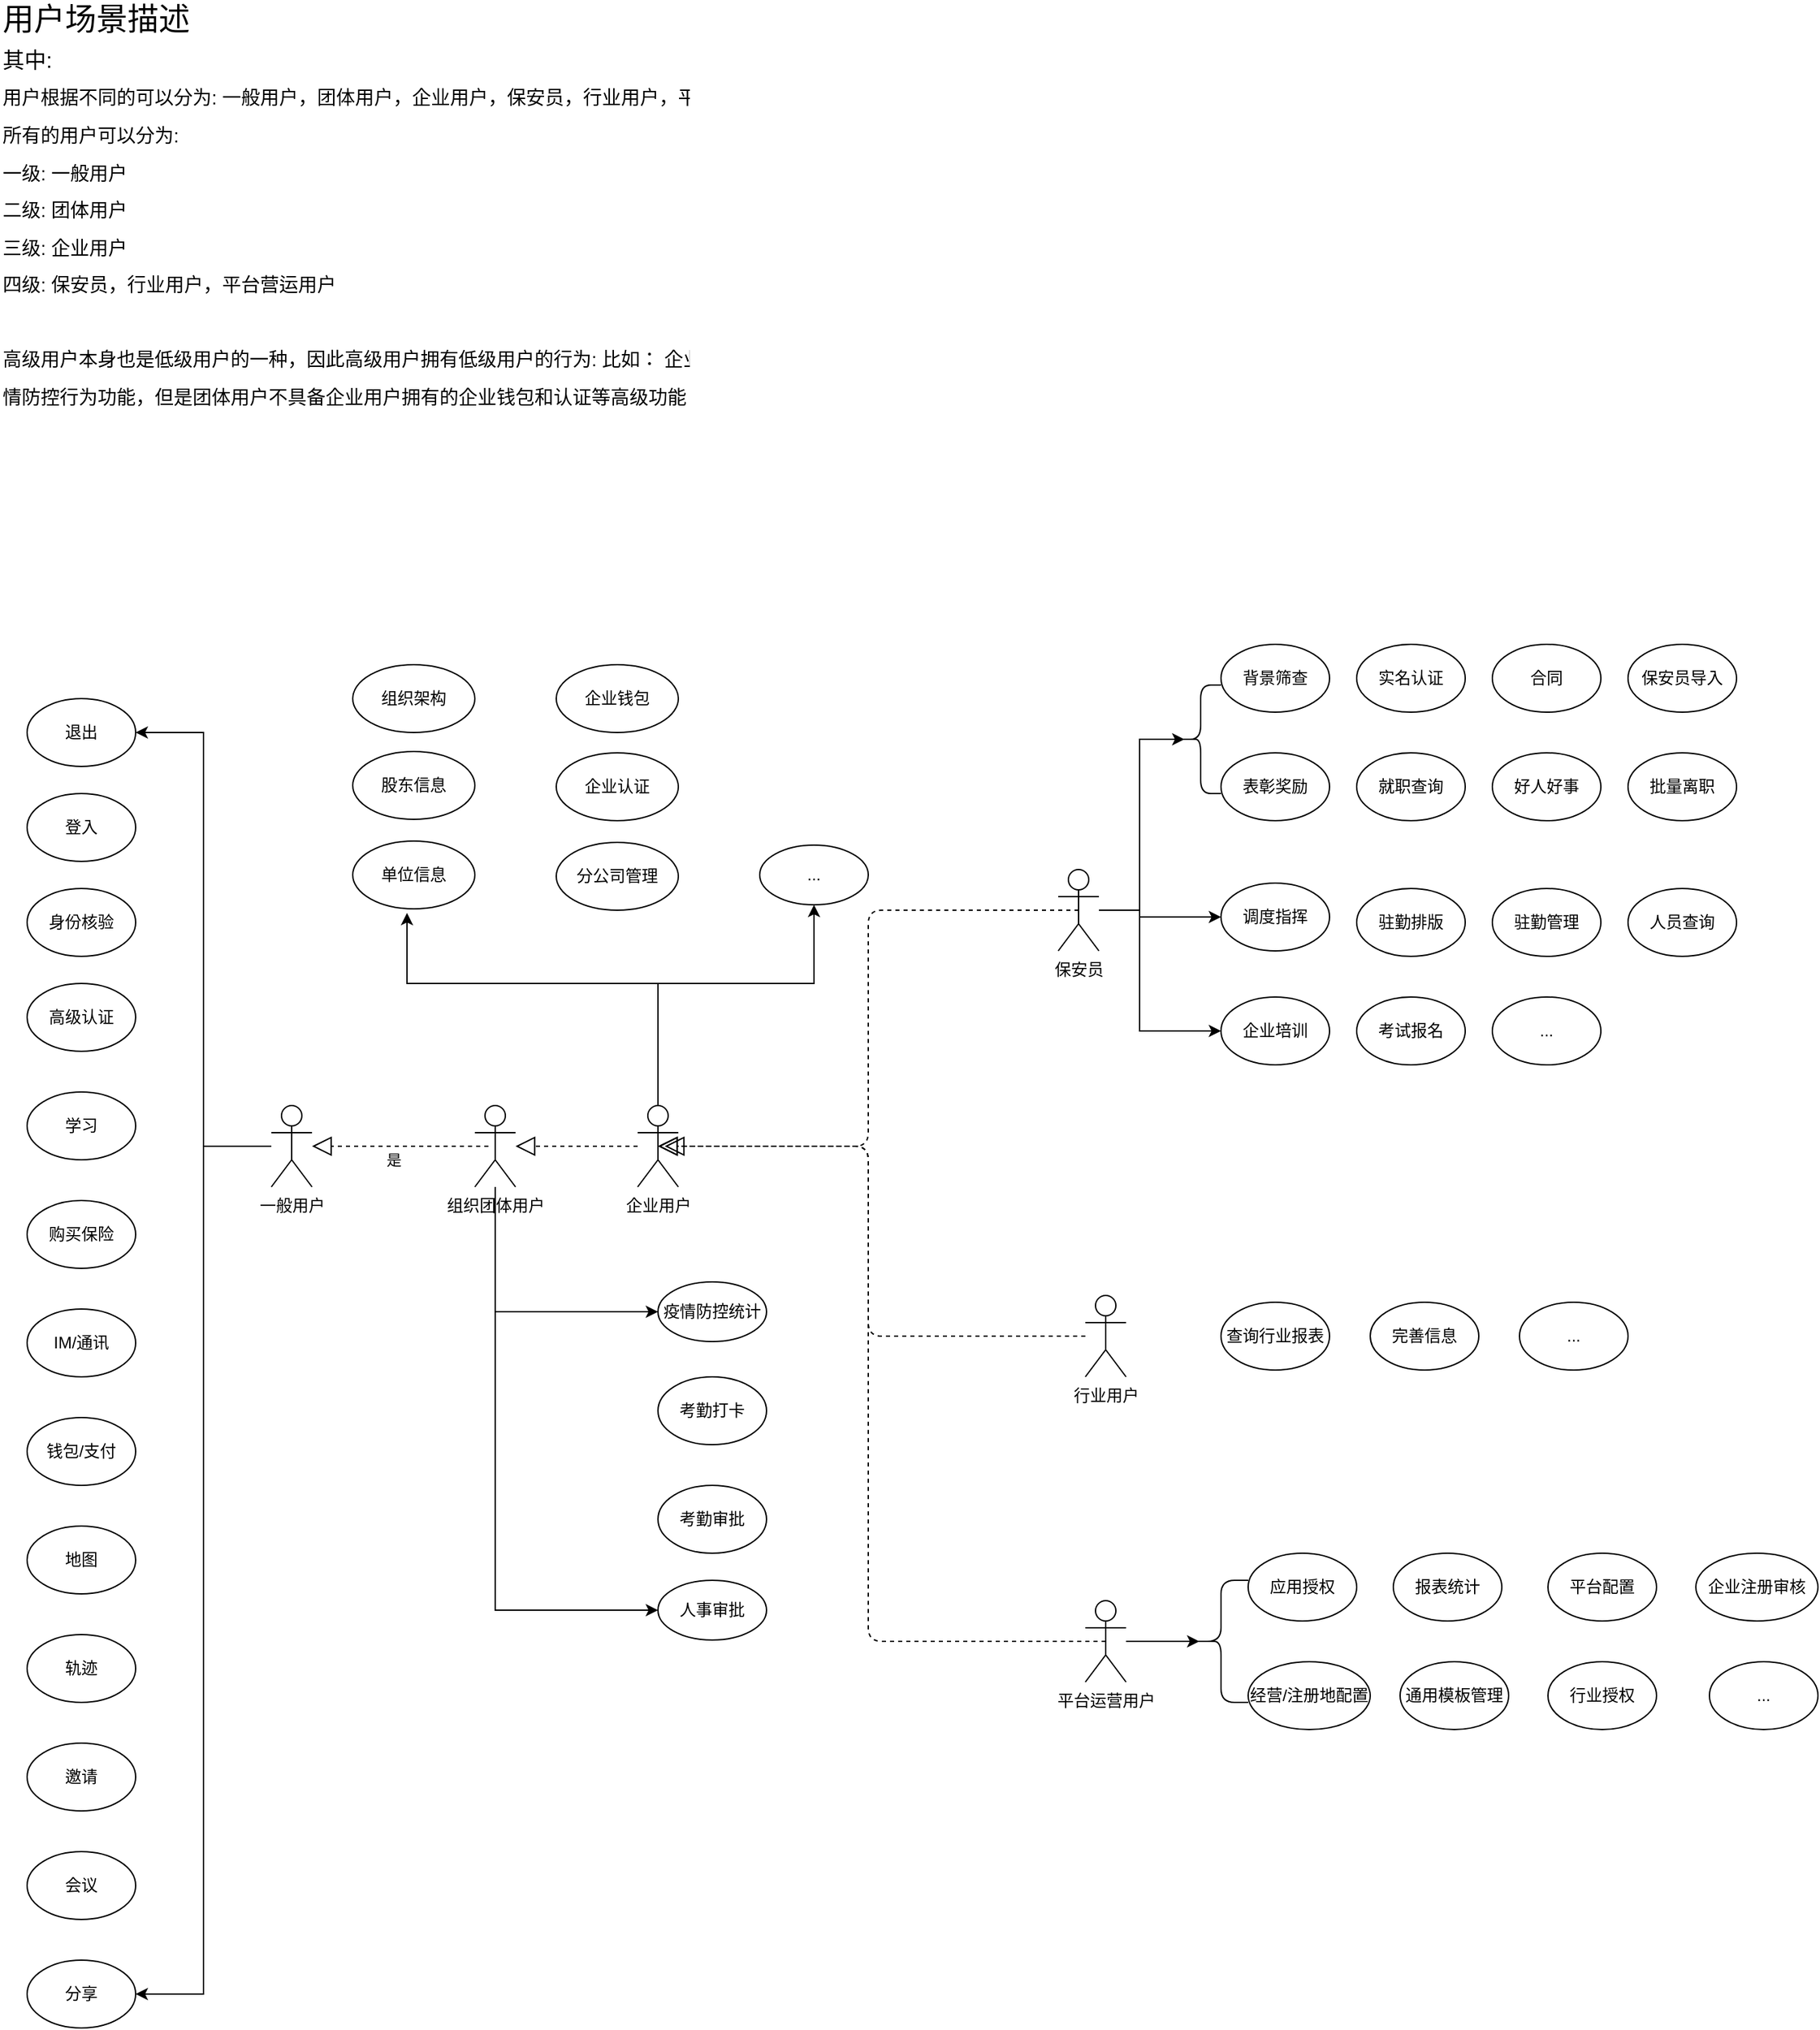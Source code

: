 <mxfile version="14.9.5" type="github">
  <diagram id="zqpnljXwghXzhctU7lQJ" name="Page-1">
    <mxGraphModel dx="1422" dy="1963" grid="1" gridSize="10" guides="1" tooltips="1" connect="1" arrows="1" fold="1" page="1" pageScale="1" pageWidth="827" pageHeight="1169" math="0" shadow="0">
      <root>
        <mxCell id="0" />
        <mxCell id="1" parent="0" />
        <mxCell id="A9bid5trGiSyEzx3tyn_-23" style="edgeStyle=orthogonalEdgeStyle;rounded=0;orthogonalLoop=1;jettySize=auto;html=1;entryX=1;entryY=0.5;entryDx=0;entryDy=0;" edge="1" parent="1" source="A9bid5trGiSyEzx3tyn_-1" target="A9bid5trGiSyEzx3tyn_-14">
          <mxGeometry relative="1" as="geometry" />
        </mxCell>
        <mxCell id="A9bid5trGiSyEzx3tyn_-24" style="edgeStyle=orthogonalEdgeStyle;rounded=0;orthogonalLoop=1;jettySize=auto;html=1;entryX=1;entryY=0.5;entryDx=0;entryDy=0;" edge="1" parent="1" source="A9bid5trGiSyEzx3tyn_-1" target="A9bid5trGiSyEzx3tyn_-22">
          <mxGeometry relative="1" as="geometry" />
        </mxCell>
        <mxCell id="A9bid5trGiSyEzx3tyn_-1" value="一般用户" style="shape=umlActor;verticalLabelPosition=bottom;verticalAlign=top;html=1;outlineConnect=0;" vertex="1" parent="1">
          <mxGeometry x="220" y="600" width="30" height="60" as="geometry" />
        </mxCell>
        <mxCell id="A9bid5trGiSyEzx3tyn_-37" style="edgeStyle=orthogonalEdgeStyle;rounded=0;orthogonalLoop=1;jettySize=auto;html=1;entryX=0.1;entryY=0.5;entryDx=0;entryDy=0;entryPerimeter=0;" edge="1" parent="1" source="A9bid5trGiSyEzx3tyn_-7" target="A9bid5trGiSyEzx3tyn_-38">
          <mxGeometry relative="1" as="geometry">
            <mxPoint x="900" y="456" as="targetPoint" />
            <Array as="points">
              <mxPoint x="860" y="456" />
              <mxPoint x="860" y="330" />
            </Array>
          </mxGeometry>
        </mxCell>
        <mxCell id="A9bid5trGiSyEzx3tyn_-46" style="edgeStyle=orthogonalEdgeStyle;rounded=0;orthogonalLoop=1;jettySize=auto;html=1;entryX=0;entryY=0.5;entryDx=0;entryDy=0;" edge="1" parent="1" source="A9bid5trGiSyEzx3tyn_-7" target="A9bid5trGiSyEzx3tyn_-43">
          <mxGeometry relative="1" as="geometry">
            <Array as="points">
              <mxPoint x="860" y="456" />
              <mxPoint x="860" y="461" />
            </Array>
          </mxGeometry>
        </mxCell>
        <mxCell id="A9bid5trGiSyEzx3tyn_-96" style="edgeStyle=orthogonalEdgeStyle;rounded=0;orthogonalLoop=1;jettySize=auto;html=1;entryX=0;entryY=0.5;entryDx=0;entryDy=0;" edge="1" parent="1" source="A9bid5trGiSyEzx3tyn_-7" target="A9bid5trGiSyEzx3tyn_-86">
          <mxGeometry relative="1" as="geometry">
            <Array as="points">
              <mxPoint x="860" y="456" />
              <mxPoint x="860" y="545" />
            </Array>
          </mxGeometry>
        </mxCell>
        <mxCell id="A9bid5trGiSyEzx3tyn_-7" value="保安员&lt;br&gt;" style="shape=umlActor;verticalLabelPosition=bottom;verticalAlign=top;html=1;outlineConnect=0;" vertex="1" parent="1">
          <mxGeometry x="800" y="426" width="30" height="60" as="geometry" />
        </mxCell>
        <mxCell id="A9bid5trGiSyEzx3tyn_-11" value="行业用户" style="shape=umlActor;verticalLabelPosition=bottom;verticalAlign=top;html=1;outlineConnect=0;" vertex="1" parent="1">
          <mxGeometry x="820" y="740" width="30" height="60" as="geometry" />
        </mxCell>
        <mxCell id="A9bid5trGiSyEzx3tyn_-14" value="退出" style="ellipse;whiteSpace=wrap;html=1;" vertex="1" parent="1">
          <mxGeometry x="40" y="300" width="80" height="50" as="geometry" />
        </mxCell>
        <mxCell id="A9bid5trGiSyEzx3tyn_-15" value="登入" style="ellipse;whiteSpace=wrap;html=1;" vertex="1" parent="1">
          <mxGeometry x="40" y="370" width="80" height="50" as="geometry" />
        </mxCell>
        <mxCell id="A9bid5trGiSyEzx3tyn_-16" value="身份核验" style="ellipse;whiteSpace=wrap;html=1;" vertex="1" parent="1">
          <mxGeometry x="40" y="440" width="80" height="50" as="geometry" />
        </mxCell>
        <mxCell id="A9bid5trGiSyEzx3tyn_-17" value="学习" style="ellipse;whiteSpace=wrap;html=1;" vertex="1" parent="1">
          <mxGeometry x="40" y="590" width="80" height="50" as="geometry" />
        </mxCell>
        <mxCell id="A9bid5trGiSyEzx3tyn_-18" value="购买保险" style="ellipse;whiteSpace=wrap;html=1;" vertex="1" parent="1">
          <mxGeometry x="40" y="670" width="80" height="50" as="geometry" />
        </mxCell>
        <mxCell id="A9bid5trGiSyEzx3tyn_-19" value="IM/通讯" style="ellipse;whiteSpace=wrap;html=1;" vertex="1" parent="1">
          <mxGeometry x="40" y="750" width="80" height="50" as="geometry" />
        </mxCell>
        <mxCell id="A9bid5trGiSyEzx3tyn_-20" value="钱包/支付" style="ellipse;whiteSpace=wrap;html=1;" vertex="1" parent="1">
          <mxGeometry x="40" y="830" width="80" height="50" as="geometry" />
        </mxCell>
        <mxCell id="A9bid5trGiSyEzx3tyn_-21" value="高级认证" style="ellipse;whiteSpace=wrap;html=1;" vertex="1" parent="1">
          <mxGeometry x="40" y="510" width="80" height="50" as="geometry" />
        </mxCell>
        <mxCell id="A9bid5trGiSyEzx3tyn_-22" value="分享" style="ellipse;whiteSpace=wrap;html=1;" vertex="1" parent="1">
          <mxGeometry x="40" y="1230" width="80" height="50" as="geometry" />
        </mxCell>
        <mxCell id="A9bid5trGiSyEzx3tyn_-25" value="地图" style="ellipse;whiteSpace=wrap;html=1;" vertex="1" parent="1">
          <mxGeometry x="40" y="910" width="80" height="50" as="geometry" />
        </mxCell>
        <mxCell id="A9bid5trGiSyEzx3tyn_-26" value="轨迹" style="ellipse;whiteSpace=wrap;html=1;" vertex="1" parent="1">
          <mxGeometry x="40" y="990" width="80" height="50" as="geometry" />
        </mxCell>
        <mxCell id="A9bid5trGiSyEzx3tyn_-27" value="背景筛查" style="ellipse;whiteSpace=wrap;html=1;" vertex="1" parent="1">
          <mxGeometry x="920" y="260" width="80" height="50" as="geometry" />
        </mxCell>
        <mxCell id="A9bid5trGiSyEzx3tyn_-28" value="实名认证" style="ellipse;whiteSpace=wrap;html=1;" vertex="1" parent="1">
          <mxGeometry x="1020" y="260" width="80" height="50" as="geometry" />
        </mxCell>
        <mxCell id="A9bid5trGiSyEzx3tyn_-29" value="合同" style="ellipse;whiteSpace=wrap;html=1;" vertex="1" parent="1">
          <mxGeometry x="1120" y="260" width="80" height="50" as="geometry" />
        </mxCell>
        <mxCell id="A9bid5trGiSyEzx3tyn_-30" value="邀请" style="ellipse;whiteSpace=wrap;html=1;" vertex="1" parent="1">
          <mxGeometry x="40" y="1070" width="80" height="50" as="geometry" />
        </mxCell>
        <mxCell id="A9bid5trGiSyEzx3tyn_-31" value="会议" style="ellipse;whiteSpace=wrap;html=1;" vertex="1" parent="1">
          <mxGeometry x="40" y="1150" width="80" height="50" as="geometry" />
        </mxCell>
        <mxCell id="A9bid5trGiSyEzx3tyn_-32" value="表彰奖励" style="ellipse;whiteSpace=wrap;html=1;" vertex="1" parent="1">
          <mxGeometry x="920" y="340" width="80" height="50" as="geometry" />
        </mxCell>
        <mxCell id="A9bid5trGiSyEzx3tyn_-33" value="就职查询" style="ellipse;whiteSpace=wrap;html=1;" vertex="1" parent="1">
          <mxGeometry x="1020" y="340" width="80" height="50" as="geometry" />
        </mxCell>
        <mxCell id="A9bid5trGiSyEzx3tyn_-35" value="好人好事" style="ellipse;whiteSpace=wrap;html=1;" vertex="1" parent="1">
          <mxGeometry x="1120" y="340" width="80" height="50" as="geometry" />
        </mxCell>
        <mxCell id="A9bid5trGiSyEzx3tyn_-38" value="" style="shape=curlyBracket;whiteSpace=wrap;html=1;rounded=1;" vertex="1" parent="1">
          <mxGeometry x="890" y="290" width="30" height="80" as="geometry" />
        </mxCell>
        <mxCell id="A9bid5trGiSyEzx3tyn_-39" value="保安员导入" style="ellipse;whiteSpace=wrap;html=1;" vertex="1" parent="1">
          <mxGeometry x="1220" y="260" width="80" height="50" as="geometry" />
        </mxCell>
        <mxCell id="A9bid5trGiSyEzx3tyn_-40" value="批量离职" style="ellipse;whiteSpace=wrap;html=1;" vertex="1" parent="1">
          <mxGeometry x="1220" y="340" width="80" height="50" as="geometry" />
        </mxCell>
        <mxCell id="A9bid5trGiSyEzx3tyn_-41" value="驻勤管理" style="ellipse;whiteSpace=wrap;html=1;" vertex="1" parent="1">
          <mxGeometry x="1120" y="440" width="80" height="50" as="geometry" />
        </mxCell>
        <mxCell id="A9bid5trGiSyEzx3tyn_-42" value="人员查询" style="ellipse;whiteSpace=wrap;html=1;" vertex="1" parent="1">
          <mxGeometry x="1220" y="440" width="80" height="50" as="geometry" />
        </mxCell>
        <mxCell id="A9bid5trGiSyEzx3tyn_-43" value="调度指挥" style="ellipse;whiteSpace=wrap;html=1;" vertex="1" parent="1">
          <mxGeometry x="920" y="436" width="80" height="50" as="geometry" />
        </mxCell>
        <mxCell id="A9bid5trGiSyEzx3tyn_-44" value="驻勤排版" style="ellipse;whiteSpace=wrap;html=1;" vertex="1" parent="1">
          <mxGeometry x="1020" y="440" width="80" height="50" as="geometry" />
        </mxCell>
        <mxCell id="A9bid5trGiSyEzx3tyn_-62" style="edgeStyle=orthogonalEdgeStyle;rounded=0;orthogonalLoop=1;jettySize=auto;html=1;entryX=0.5;entryY=1;entryDx=0;entryDy=0;" edge="1" parent="1" source="A9bid5trGiSyEzx3tyn_-48">
          <mxGeometry relative="1" as="geometry">
            <mxPoint x="320" y="458" as="targetPoint" />
            <Array as="points">
              <mxPoint x="505" y="510" />
              <mxPoint x="320" y="510" />
            </Array>
          </mxGeometry>
        </mxCell>
        <mxCell id="A9bid5trGiSyEzx3tyn_-63" style="edgeStyle=orthogonalEdgeStyle;rounded=0;orthogonalLoop=1;jettySize=auto;html=1;entryX=0.5;entryY=1;entryDx=0;entryDy=0;" edge="1" parent="1" source="A9bid5trGiSyEzx3tyn_-48" target="A9bid5trGiSyEzx3tyn_-61">
          <mxGeometry relative="1" as="geometry">
            <Array as="points">
              <mxPoint x="505" y="510" />
              <mxPoint x="620" y="510" />
            </Array>
          </mxGeometry>
        </mxCell>
        <mxCell id="A9bid5trGiSyEzx3tyn_-48" value="企业用户" style="shape=umlActor;verticalLabelPosition=bottom;verticalAlign=top;html=1;outlineConnect=0;" vertex="1" parent="1">
          <mxGeometry x="490" y="600" width="30" height="60" as="geometry" />
        </mxCell>
        <mxCell id="A9bid5trGiSyEzx3tyn_-59" value="考勤审批" style="ellipse;whiteSpace=wrap;html=1;" vertex="1" parent="1">
          <mxGeometry x="505" y="880" width="80" height="50" as="geometry" />
        </mxCell>
        <mxCell id="A9bid5trGiSyEzx3tyn_-60" value="人事审批" style="ellipse;whiteSpace=wrap;html=1;" vertex="1" parent="1">
          <mxGeometry x="505" y="950" width="80" height="44" as="geometry" />
        </mxCell>
        <mxCell id="A9bid5trGiSyEzx3tyn_-61" value="..." style="ellipse;whiteSpace=wrap;html=1;" vertex="1" parent="1">
          <mxGeometry x="580" y="408" width="80" height="44" as="geometry" />
        </mxCell>
        <mxCell id="A9bid5trGiSyEzx3tyn_-64" value="单位信息" style="ellipse;whiteSpace=wrap;html=1;" vertex="1" parent="1">
          <mxGeometry x="280" y="405" width="90" height="50" as="geometry" />
        </mxCell>
        <mxCell id="A9bid5trGiSyEzx3tyn_-65" value="股东信息" style="ellipse;whiteSpace=wrap;html=1;" vertex="1" parent="1">
          <mxGeometry x="280" y="339" width="90" height="50" as="geometry" />
        </mxCell>
        <mxCell id="A9bid5trGiSyEzx3tyn_-66" value="组织架构" style="ellipse;whiteSpace=wrap;html=1;" vertex="1" parent="1">
          <mxGeometry x="280" y="275" width="90" height="50" as="geometry" />
        </mxCell>
        <mxCell id="A9bid5trGiSyEzx3tyn_-67" value="分公司管理" style="ellipse;whiteSpace=wrap;html=1;" vertex="1" parent="1">
          <mxGeometry x="430" y="406" width="90" height="50" as="geometry" />
        </mxCell>
        <mxCell id="A9bid5trGiSyEzx3tyn_-68" value="企业认证" style="ellipse;whiteSpace=wrap;html=1;" vertex="1" parent="1">
          <mxGeometry x="430" y="340" width="90" height="50" as="geometry" />
        </mxCell>
        <mxCell id="A9bid5trGiSyEzx3tyn_-77" style="edgeStyle=orthogonalEdgeStyle;rounded=0;orthogonalLoop=1;jettySize=auto;html=1;entryX=0;entryY=0.5;entryDx=0;entryDy=0;" edge="1" parent="1" source="A9bid5trGiSyEzx3tyn_-71" target="A9bid5trGiSyEzx3tyn_-75">
          <mxGeometry relative="1" as="geometry">
            <Array as="points">
              <mxPoint x="385" y="752" />
            </Array>
          </mxGeometry>
        </mxCell>
        <mxCell id="A9bid5trGiSyEzx3tyn_-79" style="edgeStyle=orthogonalEdgeStyle;rounded=0;orthogonalLoop=1;jettySize=auto;html=1;entryX=0;entryY=0.5;entryDx=0;entryDy=0;" edge="1" parent="1" source="A9bid5trGiSyEzx3tyn_-71" target="A9bid5trGiSyEzx3tyn_-60">
          <mxGeometry relative="1" as="geometry">
            <Array as="points">
              <mxPoint x="385" y="972" />
            </Array>
          </mxGeometry>
        </mxCell>
        <mxCell id="A9bid5trGiSyEzx3tyn_-71" value="组织团体用户" style="shape=umlActor;verticalLabelPosition=bottom;verticalAlign=top;html=1;outlineConnect=0;" vertex="1" parent="1">
          <mxGeometry x="370" y="600" width="30" height="60" as="geometry" />
        </mxCell>
        <mxCell id="A9bid5trGiSyEzx3tyn_-75" value="疫情防控统计" style="ellipse;whiteSpace=wrap;html=1;" vertex="1" parent="1">
          <mxGeometry x="505" y="730" width="80" height="44" as="geometry" />
        </mxCell>
        <mxCell id="A9bid5trGiSyEzx3tyn_-78" value="考勤打卡" style="ellipse;whiteSpace=wrap;html=1;" vertex="1" parent="1">
          <mxGeometry x="505" y="800" width="80" height="50" as="geometry" />
        </mxCell>
        <mxCell id="A9bid5trGiSyEzx3tyn_-93" style="edgeStyle=orthogonalEdgeStyle;rounded=0;orthogonalLoop=1;jettySize=auto;html=1;entryX=0.1;entryY=0.5;entryDx=0;entryDy=0;entryPerimeter=0;" edge="1" parent="1" source="A9bid5trGiSyEzx3tyn_-81" target="A9bid5trGiSyEzx3tyn_-92">
          <mxGeometry relative="1" as="geometry" />
        </mxCell>
        <mxCell id="A9bid5trGiSyEzx3tyn_-81" value="平台运营用户" style="shape=umlActor;verticalLabelPosition=bottom;verticalAlign=top;html=1;outlineConnect=0;" vertex="1" parent="1">
          <mxGeometry x="820" y="965" width="30" height="60" as="geometry" />
        </mxCell>
        <mxCell id="A9bid5trGiSyEzx3tyn_-84" value="应用授权" style="ellipse;whiteSpace=wrap;html=1;" vertex="1" parent="1">
          <mxGeometry x="940" y="930" width="80" height="50" as="geometry" />
        </mxCell>
        <mxCell id="A9bid5trGiSyEzx3tyn_-85" value="报表统计" style="ellipse;whiteSpace=wrap;html=1;" vertex="1" parent="1">
          <mxGeometry x="1047" y="930" width="80" height="50" as="geometry" />
        </mxCell>
        <mxCell id="A9bid5trGiSyEzx3tyn_-86" value="企业培训" style="ellipse;whiteSpace=wrap;html=1;" vertex="1" parent="1">
          <mxGeometry x="920" y="520" width="80" height="50" as="geometry" />
        </mxCell>
        <mxCell id="A9bid5trGiSyEzx3tyn_-87" value="考试报名" style="ellipse;whiteSpace=wrap;html=1;" vertex="1" parent="1">
          <mxGeometry x="1020" y="520" width="80" height="50" as="geometry" />
        </mxCell>
        <mxCell id="A9bid5trGiSyEzx3tyn_-88" value="企业钱包" style="ellipse;whiteSpace=wrap;html=1;" vertex="1" parent="1">
          <mxGeometry x="430" y="275" width="90" height="50" as="geometry" />
        </mxCell>
        <mxCell id="A9bid5trGiSyEzx3tyn_-89" value="平台配置" style="ellipse;whiteSpace=wrap;html=1;" vertex="1" parent="1">
          <mxGeometry x="1161" y="930" width="80" height="50" as="geometry" />
        </mxCell>
        <mxCell id="A9bid5trGiSyEzx3tyn_-90" value="经营/注册地配置" style="ellipse;whiteSpace=wrap;html=1;" vertex="1" parent="1">
          <mxGeometry x="940" y="1010" width="90" height="50" as="geometry" />
        </mxCell>
        <mxCell id="A9bid5trGiSyEzx3tyn_-91" value="通用模板管理" style="ellipse;whiteSpace=wrap;html=1;" vertex="1" parent="1">
          <mxGeometry x="1052" y="1010" width="80" height="50" as="geometry" />
        </mxCell>
        <mxCell id="A9bid5trGiSyEzx3tyn_-92" value="" style="shape=curlyBracket;whiteSpace=wrap;html=1;rounded=1;" vertex="1" parent="1">
          <mxGeometry x="900" y="950" width="40" height="90" as="geometry" />
        </mxCell>
        <mxCell id="A9bid5trGiSyEzx3tyn_-94" value="行业授权" style="ellipse;whiteSpace=wrap;html=1;" vertex="1" parent="1">
          <mxGeometry x="1161" y="1010" width="80" height="50" as="geometry" />
        </mxCell>
        <mxCell id="A9bid5trGiSyEzx3tyn_-95" value="企业注册审核" style="ellipse;whiteSpace=wrap;html=1;" vertex="1" parent="1">
          <mxGeometry x="1270" y="930" width="90" height="50" as="geometry" />
        </mxCell>
        <mxCell id="A9bid5trGiSyEzx3tyn_-97" value="" style="endArrow=block;dashed=1;endFill=0;endSize=12;html=1;" edge="1" parent="1" target="A9bid5trGiSyEzx3tyn_-1">
          <mxGeometry width="160" relative="1" as="geometry">
            <mxPoint x="380" y="630" as="sourcePoint" />
            <mxPoint x="700" y="250" as="targetPoint" />
          </mxGeometry>
        </mxCell>
        <mxCell id="A9bid5trGiSyEzx3tyn_-103" value="是" style="edgeLabel;html=1;align=center;verticalAlign=middle;resizable=0;points=[];" vertex="1" connectable="0" parent="A9bid5trGiSyEzx3tyn_-97">
          <mxGeometry x="-0.2" y="4" relative="1" as="geometry">
            <mxPoint x="-18" y="6" as="offset" />
          </mxGeometry>
        </mxCell>
        <mxCell id="A9bid5trGiSyEzx3tyn_-99" value="" style="endArrow=block;dashed=1;endFill=0;endSize=12;html=1;" edge="1" parent="1" source="A9bid5trGiSyEzx3tyn_-48" target="A9bid5trGiSyEzx3tyn_-71">
          <mxGeometry width="160" relative="1" as="geometry">
            <mxPoint x="100" y="580" as="sourcePoint" />
            <mxPoint x="260" y="580" as="targetPoint" />
          </mxGeometry>
        </mxCell>
        <mxCell id="A9bid5trGiSyEzx3tyn_-100" value="" style="endArrow=block;dashed=1;endFill=0;endSize=12;html=1;exitX=0.5;exitY=0.5;exitDx=0;exitDy=0;exitPerimeter=0;entryX=0.5;entryY=0.5;entryDx=0;entryDy=0;entryPerimeter=0;edgeStyle=orthogonalEdgeStyle;" edge="1" parent="1" source="A9bid5trGiSyEzx3tyn_-7" target="A9bid5trGiSyEzx3tyn_-48">
          <mxGeometry width="160" relative="1" as="geometry">
            <mxPoint x="600" y="650" as="sourcePoint" />
            <mxPoint x="760" y="650" as="targetPoint" />
            <Array as="points">
              <mxPoint x="660" y="456" />
              <mxPoint x="660" y="630" />
            </Array>
          </mxGeometry>
        </mxCell>
        <mxCell id="A9bid5trGiSyEzx3tyn_-101" value="" style="endArrow=block;dashed=1;endFill=0;endSize=12;html=1;entryX=0.5;entryY=0.5;entryDx=0;entryDy=0;entryPerimeter=0;edgeStyle=orthogonalEdgeStyle;" edge="1" parent="1" source="A9bid5trGiSyEzx3tyn_-11" target="A9bid5trGiSyEzx3tyn_-48">
          <mxGeometry width="160" relative="1" as="geometry">
            <mxPoint x="640" y="720" as="sourcePoint" />
            <mxPoint x="800" y="720" as="targetPoint" />
            <Array as="points">
              <mxPoint x="660" y="770" />
              <mxPoint x="660" y="630" />
            </Array>
          </mxGeometry>
        </mxCell>
        <mxCell id="A9bid5trGiSyEzx3tyn_-102" value="" style="endArrow=block;dashed=1;endFill=0;endSize=12;html=1;exitX=0.5;exitY=0.5;exitDx=0;exitDy=0;exitPerimeter=0;jumpStyle=none;rounded=1;edgeStyle=orthogonalEdgeStyle;" edge="1" parent="1" source="A9bid5trGiSyEzx3tyn_-81">
          <mxGeometry width="160" relative="1" as="geometry">
            <mxPoint x="650" y="850" as="sourcePoint" />
            <mxPoint x="510" y="630" as="targetPoint" />
            <Array as="points">
              <mxPoint x="660" y="995" />
              <mxPoint x="660" y="630" />
            </Array>
          </mxGeometry>
        </mxCell>
        <mxCell id="A9bid5trGiSyEzx3tyn_-104" value="查询行业报表" style="ellipse;whiteSpace=wrap;html=1;" vertex="1" parent="1">
          <mxGeometry x="920" y="745" width="80" height="50" as="geometry" />
        </mxCell>
        <mxCell id="A9bid5trGiSyEzx3tyn_-105" value="完善信息" style="ellipse;whiteSpace=wrap;html=1;" vertex="1" parent="1">
          <mxGeometry x="1030" y="745" width="80" height="50" as="geometry" />
        </mxCell>
        <mxCell id="A9bid5trGiSyEzx3tyn_-106" value="..." style="ellipse;whiteSpace=wrap;html=1;" vertex="1" parent="1">
          <mxGeometry x="1140" y="745" width="80" height="50" as="geometry" />
        </mxCell>
        <mxCell id="A9bid5trGiSyEzx3tyn_-107" value="..." style="ellipse;whiteSpace=wrap;html=1;" vertex="1" parent="1">
          <mxGeometry x="1120" y="520" width="80" height="50" as="geometry" />
        </mxCell>
        <mxCell id="A9bid5trGiSyEzx3tyn_-108" value="..." style="ellipse;whiteSpace=wrap;html=1;" vertex="1" parent="1">
          <mxGeometry x="1280" y="1010" width="80" height="50" as="geometry" />
        </mxCell>
        <mxCell id="A9bid5trGiSyEzx3tyn_-109" value="用户场景描述&lt;br&gt;&lt;font style=&quot;font-size: 16px&quot;&gt;其中:&lt;/font&gt;&amp;nbsp;&lt;br&gt;&lt;font style=&quot;font-size: 14px&quot;&gt;用户根据不同的可以分为: 一般用户，团体用户，企业用户，保安员，行业用户，平台营运用户&lt;br&gt;所有的用户可以分为:&lt;br&gt;一级: 一般用户&lt;br&gt;二级: 团体用户&lt;br&gt;三级: 企业用户&lt;br&gt;四级: 保安员，行业用户，平台营运用户&lt;br&gt;&lt;br&gt;高级用户本身也是低级用户的一种，因此高级用户拥有低级用户的行为: 比如： 企业用户都有团体用户的疫情防控行为功能，但是团体用户不具备企业用户拥有的企业钱包和认证等高级功能&lt;br&gt;&lt;br&gt;&lt;br&gt;&lt;/font&gt;" style="text;html=1;strokeColor=none;fillColor=none;align=left;verticalAlign=middle;whiteSpace=wrap;rounded=0;fontSize=23;fontFamily=Helvetica;" vertex="1" parent="1">
          <mxGeometry x="20" y="-140" width="670" height="210" as="geometry" />
        </mxCell>
      </root>
    </mxGraphModel>
  </diagram>
</mxfile>
